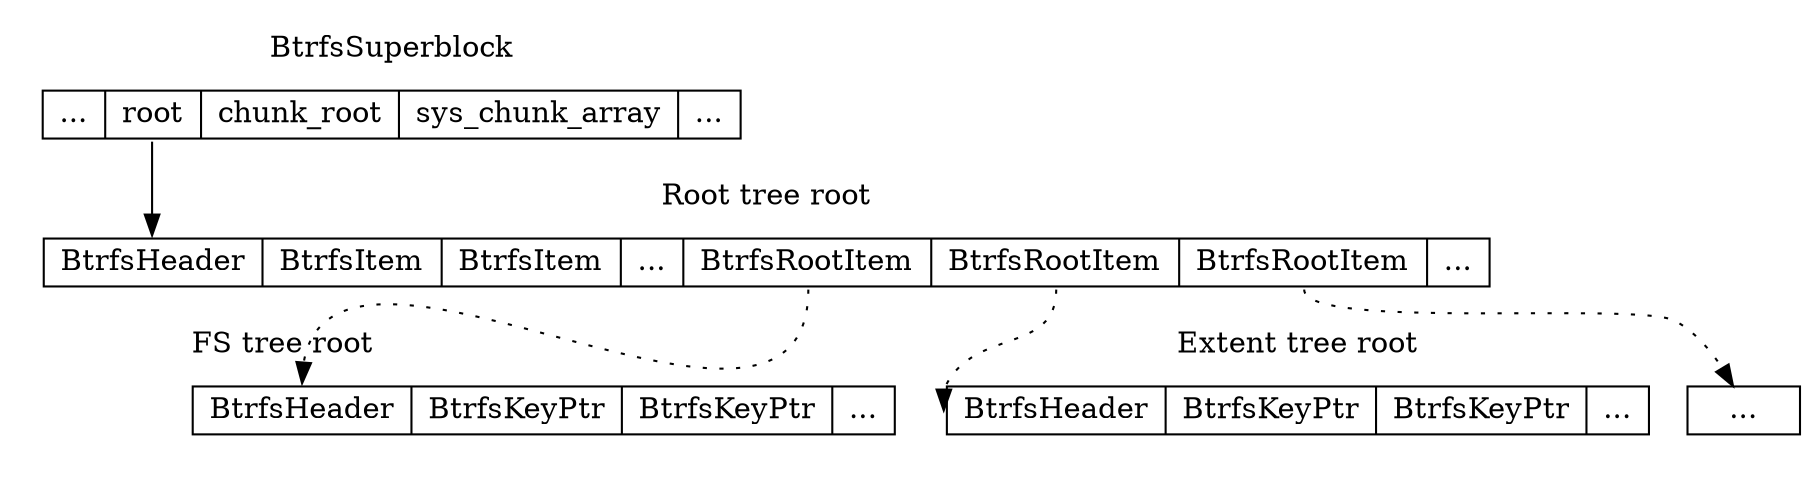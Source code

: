 // dot tree.dot -o tree.png -T png

digraph F {
  node [shape = record, height = .1];

  subgraph cluster_1 {
    n0 [label = "<f0> ... | <f1> root | <f2> chunk_root | <f3> sys_chunk_array  | <f4> ..."];
    label = "BtrfsSuperblock";
    pencolor = transparent;
  }

  subgraph cluster_2 {
    n1 [label = "<f0> BtrfsHeader | <f1> BtrfsItem | <f2> BtrfsItem | <f3> ... | <f4> BtrfsRootItem | <f5> BtrfsRootItem | <f6> BtrfsRootItem | <f7> ..."];
    label = "Root tree root";
    pencolor = transparent;
  }

  subgraph cluster_3 {
    n2 [label = "<f0> BtrfsHeader | <f1> BtrfsKeyPtr | <f2> BtrfsKeyPtr | <f3> ..."];
    label = "FS tree root";
    labeljust = "l";
    pencolor = transparent;
  }

  subgraph cluster_4 {
    n3 [label = "<f0> BtrfsHeader | <f1> BtrfsKeyPtr | <f2> BtrfsKeyPtr | <f3> ..."];
    label = "Extent tree root";
    pencolor = transparent;
  }

  "n0":f1 -> "n1":f0;
  "n1":f4 -> "n2":f0 [style = "dotted"];
  "n1":f5 -> "n3":f0 [style = "dotted"];
  "n1":f6 -> "..." [style = "dotted"];
}
